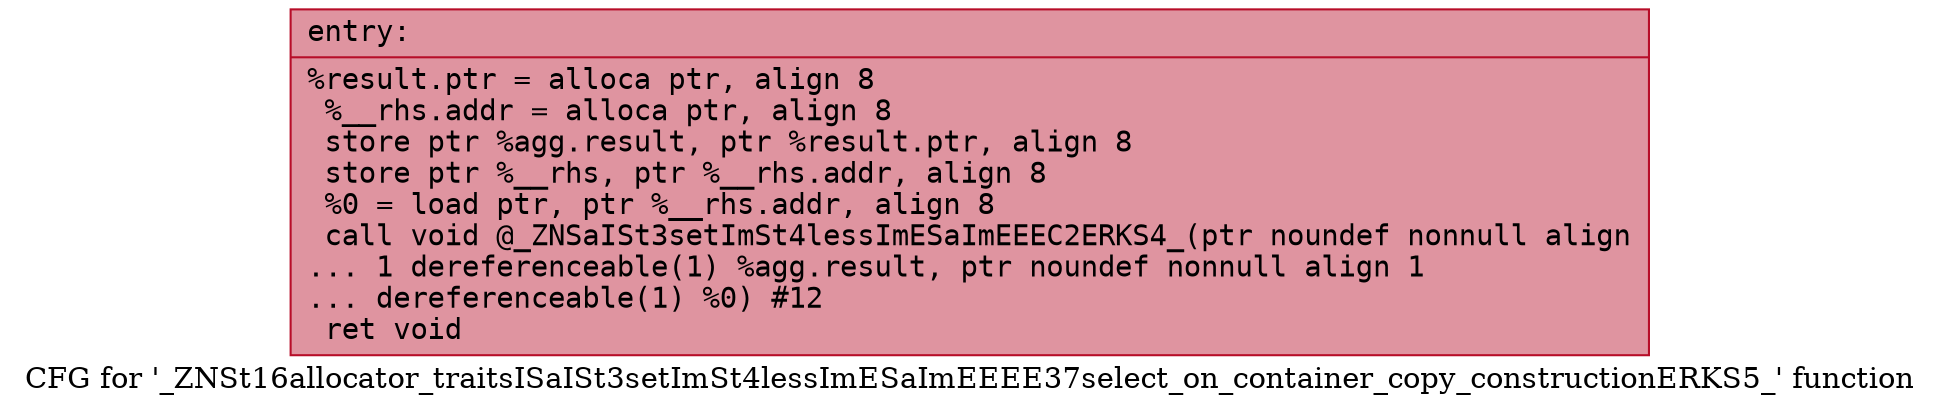 digraph "CFG for '_ZNSt16allocator_traitsISaISt3setImSt4lessImESaImEEEE37select_on_container_copy_constructionERKS5_' function" {
	label="CFG for '_ZNSt16allocator_traitsISaISt3setImSt4lessImESaImEEEE37select_on_container_copy_constructionERKS5_' function";

	Node0x560dca157570 [shape=record,color="#b70d28ff", style=filled, fillcolor="#b70d2870" fontname="Courier",label="{entry:\l|  %result.ptr = alloca ptr, align 8\l  %__rhs.addr = alloca ptr, align 8\l  store ptr %agg.result, ptr %result.ptr, align 8\l  store ptr %__rhs, ptr %__rhs.addr, align 8\l  %0 = load ptr, ptr %__rhs.addr, align 8\l  call void @_ZNSaISt3setImSt4lessImESaImEEEC2ERKS4_(ptr noundef nonnull align\l... 1 dereferenceable(1) %agg.result, ptr noundef nonnull align 1\l... dereferenceable(1) %0) #12\l  ret void\l}"];
}
